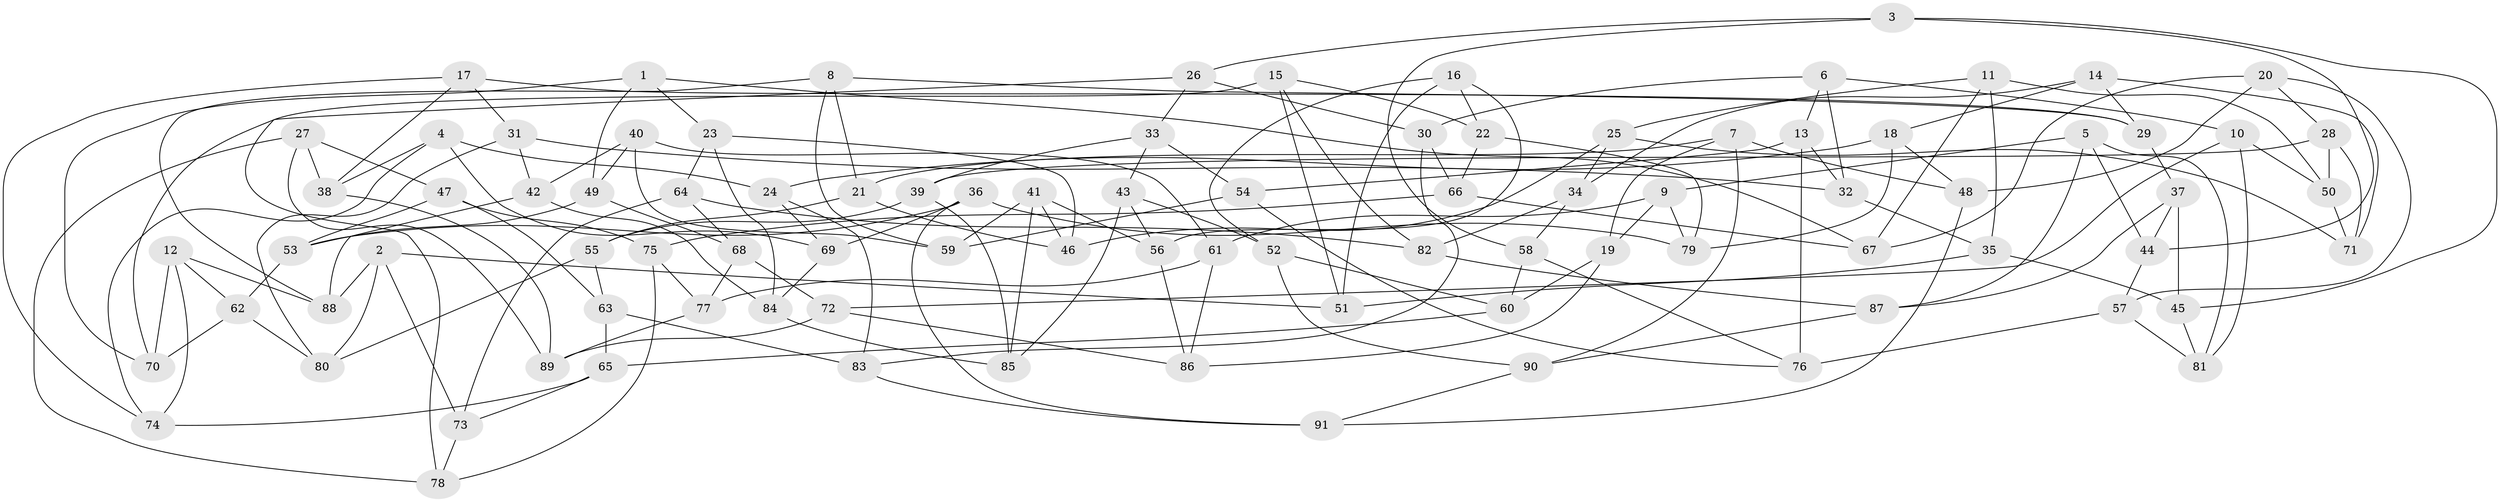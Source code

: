 // coarse degree distribution, {2: 0.037037037037037035, 4: 0.48148148148148145, 5: 0.25925925925925924, 3: 0.09259259259259259, 7: 0.05555555555555555, 9: 0.018518518518518517, 6: 0.037037037037037035, 11: 0.018518518518518517}
// Generated by graph-tools (version 1.1) at 2025/02/03/04/25 22:02:31]
// undirected, 91 vertices, 182 edges
graph export_dot {
graph [start="1"]
  node [color=gray90,style=filled];
  1;
  2;
  3;
  4;
  5;
  6;
  7;
  8;
  9;
  10;
  11;
  12;
  13;
  14;
  15;
  16;
  17;
  18;
  19;
  20;
  21;
  22;
  23;
  24;
  25;
  26;
  27;
  28;
  29;
  30;
  31;
  32;
  33;
  34;
  35;
  36;
  37;
  38;
  39;
  40;
  41;
  42;
  43;
  44;
  45;
  46;
  47;
  48;
  49;
  50;
  51;
  52;
  53;
  54;
  55;
  56;
  57;
  58;
  59;
  60;
  61;
  62;
  63;
  64;
  65;
  66;
  67;
  68;
  69;
  70;
  71;
  72;
  73;
  74;
  75;
  76;
  77;
  78;
  79;
  80;
  81;
  82;
  83;
  84;
  85;
  86;
  87;
  88;
  89;
  90;
  91;
  1 -- 70;
  1 -- 67;
  1 -- 23;
  1 -- 49;
  2 -- 88;
  2 -- 80;
  2 -- 73;
  2 -- 51;
  3 -- 45;
  3 -- 44;
  3 -- 26;
  3 -- 58;
  4 -- 74;
  4 -- 38;
  4 -- 69;
  4 -- 24;
  5 -- 87;
  5 -- 44;
  5 -- 9;
  5 -- 81;
  6 -- 10;
  6 -- 13;
  6 -- 32;
  6 -- 30;
  7 -- 21;
  7 -- 48;
  7 -- 19;
  7 -- 90;
  8 -- 29;
  8 -- 21;
  8 -- 59;
  8 -- 88;
  9 -- 79;
  9 -- 19;
  9 -- 61;
  10 -- 50;
  10 -- 72;
  10 -- 81;
  11 -- 25;
  11 -- 35;
  11 -- 67;
  11 -- 50;
  12 -- 74;
  12 -- 70;
  12 -- 88;
  12 -- 62;
  13 -- 54;
  13 -- 76;
  13 -- 32;
  14 -- 71;
  14 -- 29;
  14 -- 34;
  14 -- 18;
  15 -- 70;
  15 -- 82;
  15 -- 51;
  15 -- 22;
  16 -- 56;
  16 -- 52;
  16 -- 51;
  16 -- 22;
  17 -- 29;
  17 -- 74;
  17 -- 31;
  17 -- 38;
  18 -- 24;
  18 -- 79;
  18 -- 48;
  19 -- 86;
  19 -- 60;
  20 -- 48;
  20 -- 57;
  20 -- 67;
  20 -- 28;
  21 -- 55;
  21 -- 46;
  22 -- 79;
  22 -- 66;
  23 -- 46;
  23 -- 64;
  23 -- 84;
  24 -- 69;
  24 -- 83;
  25 -- 71;
  25 -- 46;
  25 -- 34;
  26 -- 30;
  26 -- 78;
  26 -- 33;
  27 -- 38;
  27 -- 89;
  27 -- 47;
  27 -- 78;
  28 -- 71;
  28 -- 50;
  28 -- 39;
  29 -- 37;
  30 -- 66;
  30 -- 83;
  31 -- 42;
  31 -- 32;
  31 -- 80;
  32 -- 35;
  33 -- 54;
  33 -- 39;
  33 -- 43;
  34 -- 82;
  34 -- 58;
  35 -- 45;
  35 -- 51;
  36 -- 91;
  36 -- 79;
  36 -- 69;
  36 -- 53;
  37 -- 45;
  37 -- 44;
  37 -- 87;
  38 -- 89;
  39 -- 85;
  39 -- 55;
  40 -- 49;
  40 -- 61;
  40 -- 59;
  40 -- 42;
  41 -- 85;
  41 -- 56;
  41 -- 46;
  41 -- 59;
  42 -- 88;
  42 -- 84;
  43 -- 56;
  43 -- 52;
  43 -- 85;
  44 -- 57;
  45 -- 81;
  47 -- 63;
  47 -- 75;
  47 -- 53;
  48 -- 91;
  49 -- 53;
  49 -- 68;
  50 -- 71;
  52 -- 60;
  52 -- 90;
  53 -- 62;
  54 -- 59;
  54 -- 76;
  55 -- 80;
  55 -- 63;
  56 -- 86;
  57 -- 81;
  57 -- 76;
  58 -- 76;
  58 -- 60;
  60 -- 65;
  61 -- 86;
  61 -- 77;
  62 -- 70;
  62 -- 80;
  63 -- 83;
  63 -- 65;
  64 -- 82;
  64 -- 68;
  64 -- 73;
  65 -- 73;
  65 -- 74;
  66 -- 67;
  66 -- 75;
  68 -- 77;
  68 -- 72;
  69 -- 84;
  72 -- 86;
  72 -- 89;
  73 -- 78;
  75 -- 78;
  75 -- 77;
  77 -- 89;
  82 -- 87;
  83 -- 91;
  84 -- 85;
  87 -- 90;
  90 -- 91;
}
